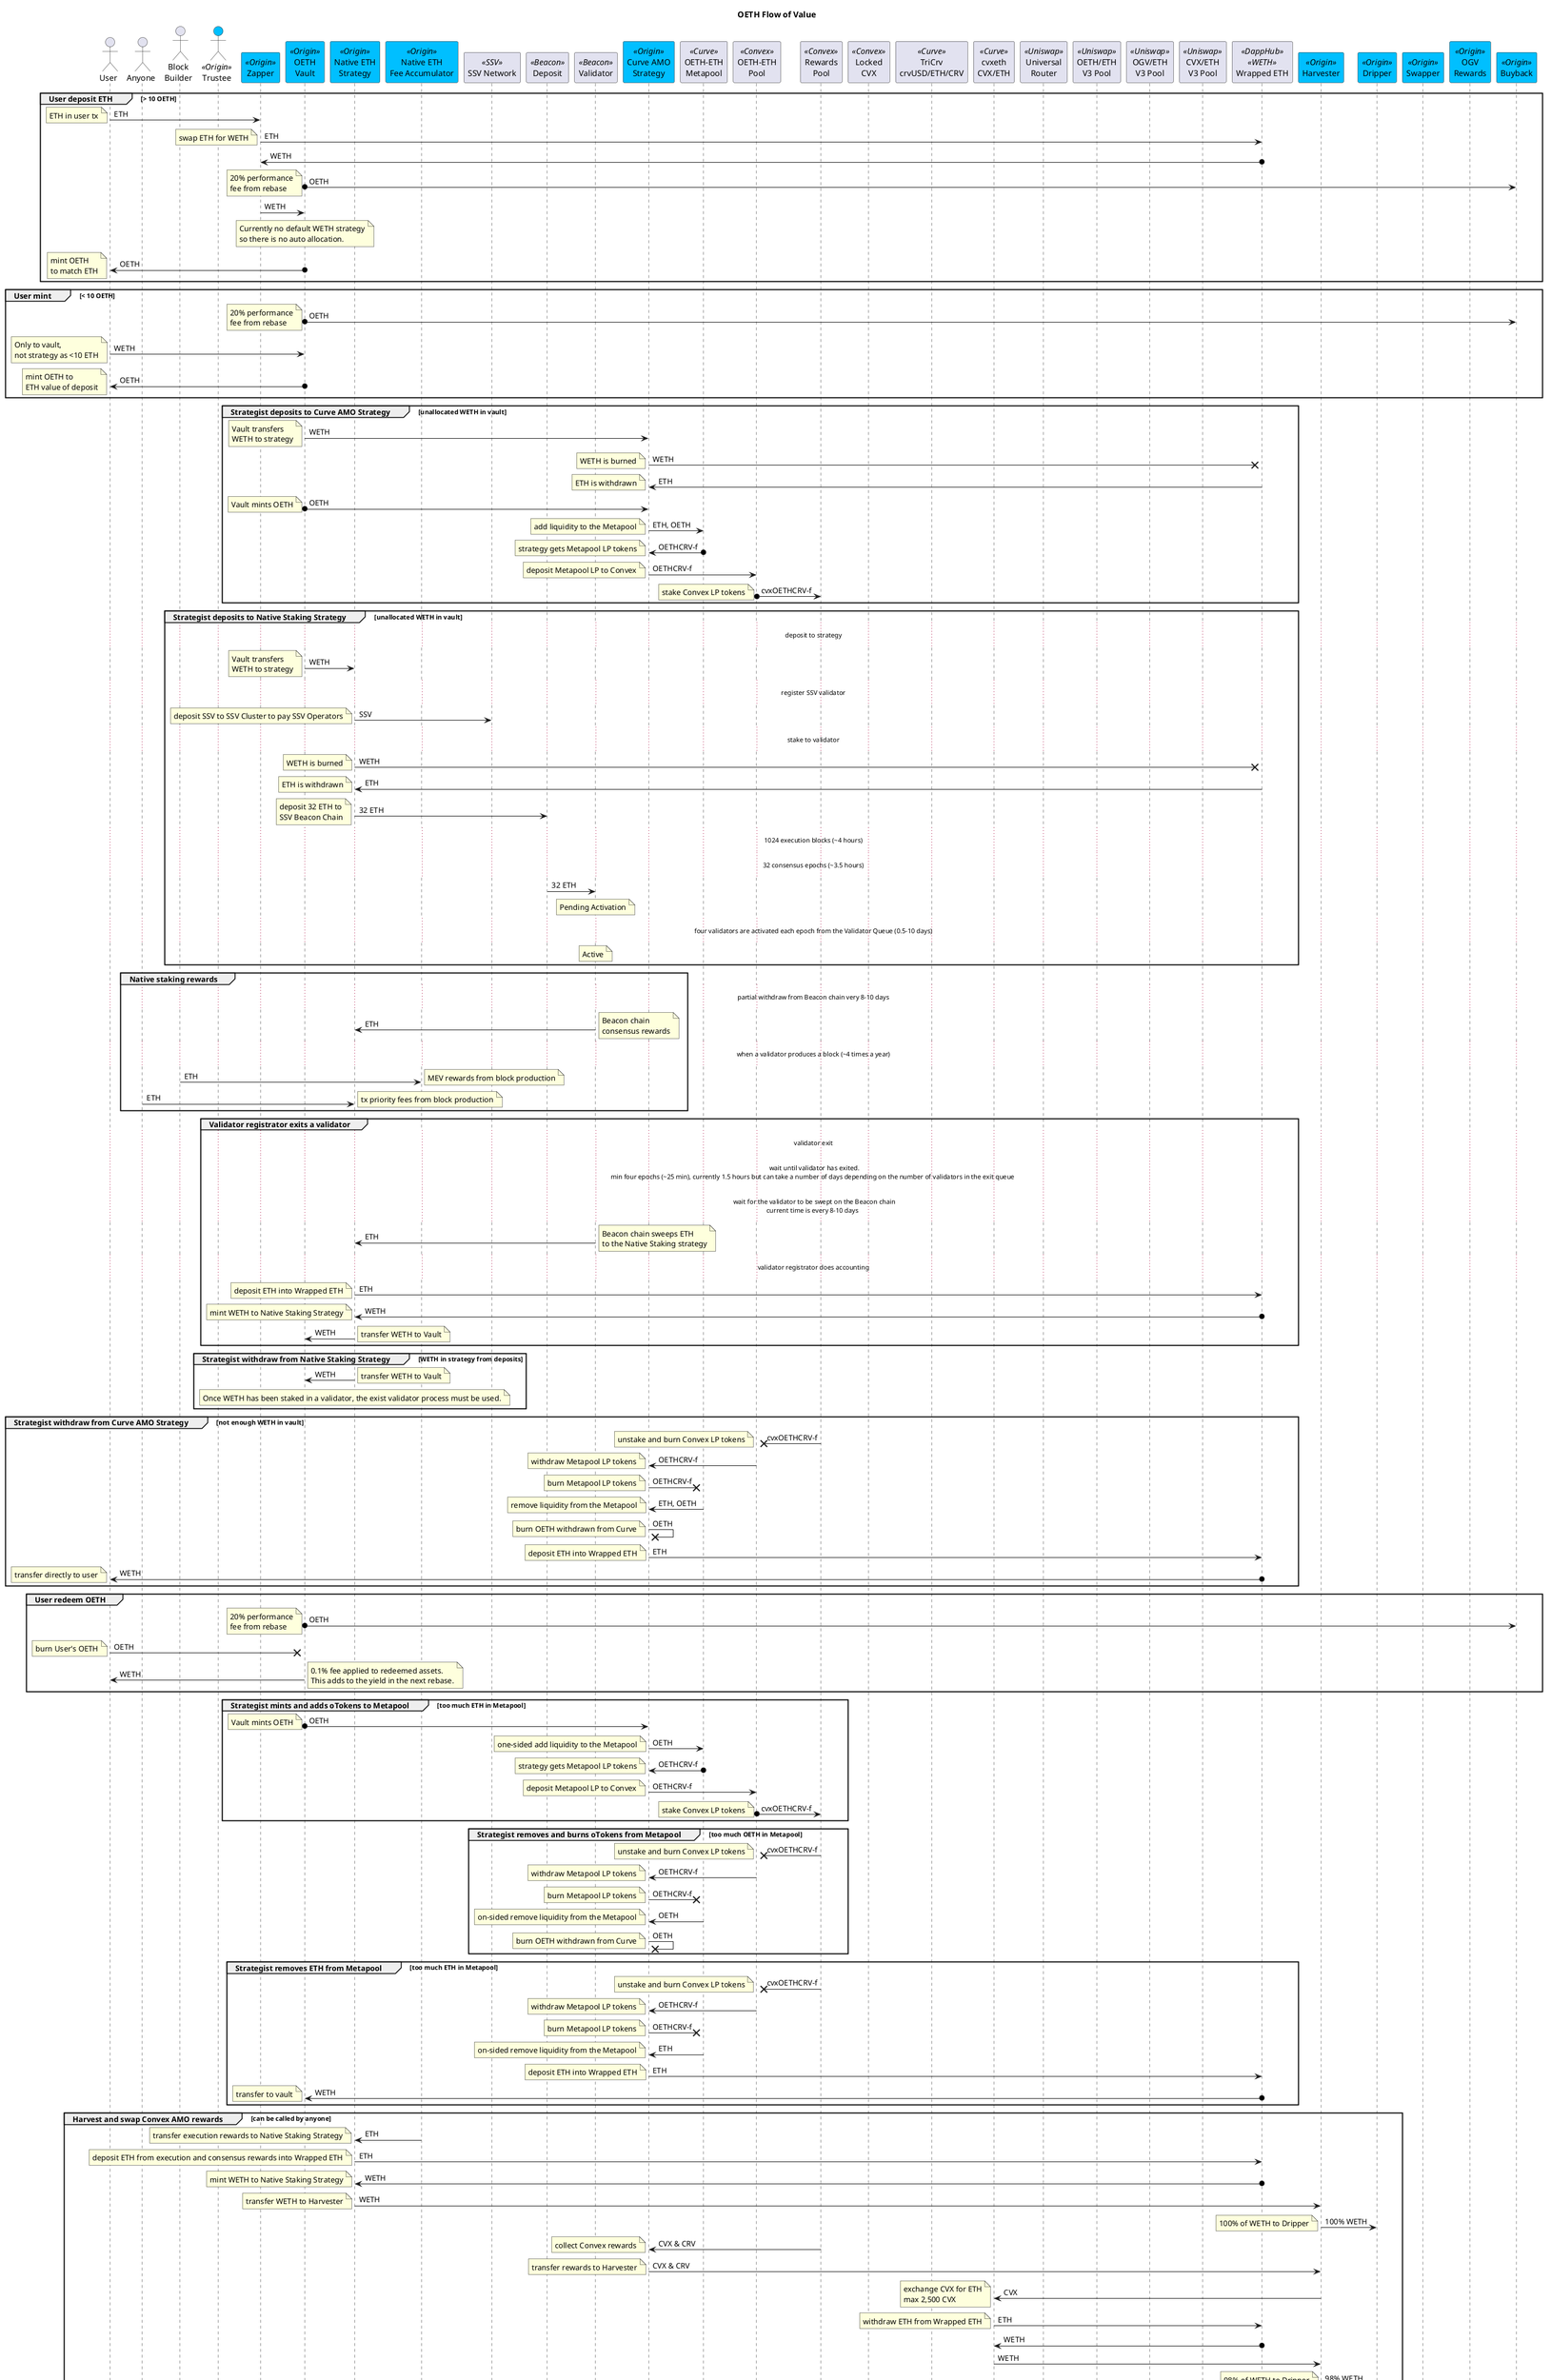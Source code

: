 @startuml

title "OETH Flow of Value"

actor "User" as user
actor "Anyone" as anyone
actor "Block\nBuilder" as mev
actor "Trustee" as trust <<Origin>> #DeepSkyBlue
participant "Zapper" as zap <<Origin>> #DeepSkyBlue
participant "OETH\nVault" as vault <<Origin>> #DeepSkyBlue

participant "Native ETH\nStrategy" as nativeStrat <<Origin>> #DeepSkyBlue
participant "Native ETH\nFee Accumulator" as feeAcc <<Origin>> #DeepSkyBlue
participant "SSV Network" as ssvNetwork <<SSV>>
participant "Deposit" as dep <<Beacon>>
participant "Validator" as val <<Beacon>>

participant "Curve AMO\nStrategy" as crvStrat <<Origin>> #DeepSkyBlue
participant "OETH-ETH\nMetapool" as oethCrv <<Curve>>
participant "OETH-ETH\nPool" as oethCvx <<Convex>>
participant "Rewards\nPool" as cvxRewards <<Convex>>
participant "Locked\nCVX" as icvx <<Convex>>

participant "TriCrv\ncrvUSD/ETH/CRV" as triCrv <<Curve>>
participant "cvxeth\nCVX/ETH" as cvxeth <<Curve>>
participant "Universal\nRouter" as uniRouter <<Uniswap>>
participant "OETH/ETH\nV3 Pool" as uniOeth <<Uniswap>>
participant "OGV/ETH\nV3 Pool" as uniOgv <<Uniswap>>
participant "CVX/ETH\nV3 Pool" as uniCvx <<Uniswap>>

participant "Wrapped ETH" as weth <<DappHub>><<WETH>>
participant "Harvester" as harv <<Origin>> #DeepSkyBlue
participant "Dripper" as drip <<Origin>> #DeepSkyBlue
participant "Swapper" as swapper <<Origin>> #DeepSkyBlue
participant "OGV\nRewards" as ogvRewards <<Origin>> #DeepSkyBlue
participant "Buyback" as buyBack <<Origin>> #DeepSkyBlue

' Deposit ETH via Zapper
group User deposit ETH [> 10 OETH]
user -> zap : ETH
note left : ETH in user tx

zap -> weth : ETH
note left : swap ETH for WETH
weth o-> zap : WETH

vault o-> buyBack : OETH
note left : 20% performance\nfee from rebase

zap -> vault : WETH

note over vault : Currently no default WETH strategy\nso there is no auto allocation.

vault o-> user : OETH
note left : mint OETH\nto match ETH
end


' Mint
group User mint [< 10 OETH]
vault o-> buyBack : OETH
note left : 20% performance\nfee from rebase

user -> vault : WETH
note left: Only to vault,\nnot strategy as <10 ETH
vault o-> user : OETH
note left : mint OETH to\nETH value of deposit
end

' Curve AMO Strategy
group Strategist deposits to Curve AMO Strategy [unallocated WETH in vault]
vault -> crvStrat : WETH
note left : Vault transfers\nWETH to strategy
crvStrat -x weth : WETH
note left : WETH is burned
weth -> crvStrat : ETH
note left : ETH is withdrawn

vault o-> crvStrat : OETH
note left : Vault mints OETH
crvStrat -> oethCrv : ETH, OETH
note left : add liquidity to the Metapool
oethCrv o-> crvStrat : OETHCRV-f
note left: strategy gets Metapool LP tokens

crvStrat -> oethCvx : OETHCRV-f
note left : deposit Metapool LP to Convex
oethCvx o-> cvxRewards : cvxOETHCRV-f
note left : stake Convex LP tokens
end

' Native staking strategy
group Strategist deposits to Native Staking Strategy [unallocated WETH in vault]

... deposit to strategy ...

vault -> nativeStrat : WETH
note left : Vault transfers\nWETH to strategy

... register SSV validator ...

nativeStrat -> ssvNetwork : SSV
note left : deposit SSV to SSV Cluster to pay SSV Operators

... stake to validator ...

nativeStrat -x weth : WETH
note left : WETH is burned
weth -> nativeStrat : ETH
note left : ETH is withdrawn

nativeStrat -> dep : 32 ETH
note left : deposit 32 ETH to\nSSV Beacon Chain

... 1024 execution blocks (~4 hours) ...
... 32 consensus epochs (~3.5 hours) ...

dep -> val : 32 ETH

note over val : Pending Activation

... four validators are activated each epoch from the Validator Queue (0.5-10 days) ...

note over val : Active

end


group Native staking rewards

... partial withdraw from Beacon chain very 8-10 days ...

val -> nativeStrat : ETH
note right : Beacon chain\nconsensus rewards

... when a validator produces a block (~4 times a year) ...

mev -> feeAcc : ETH
note right : MEV rewards from block production

anyone -> nativeStrat : ETH
note right : tx priority fees from block production

end

group Validator registrator exits a validator

... validator exit ...

... wait until validator has exited.\nmin four epochs (~25 min), currently 1.5 hours but can take a number of days depending on the number of validators in the exit queue ...

... wait for the validator to be swept on the Beacon chain\ncurrent time is every 8-10 days ...

val -> nativeStrat : ETH
note right : Beacon chain sweeps ETH\nto the Native Staking strategy

... validator registrator does accounting ...

nativeStrat -> weth : ETH
note left : deposit ETH into Wrapped ETH
weth o-> nativeStrat : WETH
note left : mint WETH to Native Staking Strategy

nativeStrat -> vault : WETH
note right : transfer WETH to Vault

end

group Strategist withdraw from Native Staking Strategy [WETH in strategy from deposits]

nativeStrat -> vault : WETH
note right : transfer WETH to Vault

note over nativeStrat : Once WETH has been staked in a validator, the exist validator process must be used.

end

' Curve AMO Strategy
group Strategist withdraw from Curve AMO Strategy [not enough WETH in vault]
cvxRewards -x oethCvx : cvxOETHCRV-f
note left : unstake and burn Convex LP tokens
oethCvx -> crvStrat : OETHCRV-f
note left : withdraw Metapool LP tokens

crvStrat -x oethCrv : OETHCRV-f
note left : burn Metapool LP tokens
oethCrv -> crvStrat : ETH, OETH
note left : remove liquidity from the Metapool

crvStrat -x crvStrat : OETH
note left : burn OETH withdrawn from Curve

crvStrat -> weth : ETH
note left : deposit ETH into Wrapped ETH
weth o-> user : WETH
note left : transfer directly to user
' weth o-> vault : WETH
' note left : transfer to vault
end

' Redeem
group User redeem OETH
vault o-> buyBack : OETH
note left : 20% performance\nfee from rebase

user -x vault : OETH
note left : burn User's OETH

vault -> user : WETH
note right : 0.1% fee applied to redeemed assets.\nThis adds to the yield in the next rebase.

end


' Curve AMO Strategy - mint and add oTokens
group Strategist mints and adds oTokens to Metapool [too much ETH in Metapool]
vault o-> crvStrat : OETH
note left : Vault mints OETH
crvStrat -> oethCrv : OETH
note left : one-sided add liquidity to the Metapool
oethCrv o-> crvStrat : OETHCRV-f
note left: strategy gets Metapool LP tokens

crvStrat -> oethCvx : OETHCRV-f
note left : deposit Metapool LP to Convex
oethCvx o-> cvxRewards : cvxOETHCRV-f
note left : stake Convex LP tokens
end

' Curve AMO Strategy - remove and burn OETH
group Strategist removes and burns oTokens from Metapool [too much OETH in Metapool]
cvxRewards -x oethCvx : cvxOETHCRV-f
note left : unstake and burn Convex LP tokens
oethCvx -> crvStrat : OETHCRV-f
note left : withdraw Metapool LP tokens

crvStrat -x oethCrv : OETHCRV-f
note left : burn Metapool LP tokens
oethCrv -> crvStrat : OETH
note left : on-sided remove liquidity from the Metapool

crvStrat -x crvStrat : OETH
note left : burn OETH withdrawn from Curve
end

' Curve AMO Strategy - remove ETH
group Strategist removes ETH from Metapool [too much ETH in Metapool]
cvxRewards -x oethCvx : cvxOETHCRV-f
note left : unstake and burn Convex LP tokens
oethCvx -> crvStrat : OETHCRV-f
note left : withdraw Metapool LP tokens

crvStrat -x oethCrv : OETHCRV-f
note left : burn Metapool LP tokens
oethCrv -> crvStrat : ETH
note left : on-sided remove liquidity from the Metapool

crvStrat -> weth : ETH
note left : deposit ETH into Wrapped ETH
weth o-> vault : WETH
note left : transfer to vault
end

' Harvest and swap Convex AMO
group Harvest and swap Convex AMO rewards [can be called by anyone]

feeAcc -> nativeStrat : ETH
note left : transfer execution rewards to Native Staking Strategy
nativeStrat -> weth : ETH
note left : deposit ETH from execution and consensus rewards into Wrapped ETH
weth o-> nativeStrat : WETH
note left : mint WETH to Native Staking Strategy
nativeStrat -> harv : WETH
note left : transfer WETH to Harvester
harv -> drip : 100% WETH
note left : 100% of WETH to Dripper

cvxRewards -> crvStrat : CVX & CRV
note left : collect Convex rewards
crvStrat -> harv : CVX & CRV
note left : transfer rewards to Harvester

harv -> cvxeth : CVX
note left : exchange CVX for ETH\nmax 2,500 CVX
cvxeth -> weth : ETH
note left : withdraw ETH from Wrapped ETH
weth o-> cvxeth : WETH
cvxeth -> harv : WETH
harv -> drip : 98% WETH
note left : 98% of WETH to Dripper
harv -> anyone : 2% WETH
note left : 2% of WETH\nto Harvest caller

harv -> triCrv : CRV
note left : exchange CRV for WETH\nmax 4,000 CRV
triCrv -> weth : ETH
note left : withdraw ETH from Wrapped ETH
weth o-> triCrv : WETH
triCrv -> harv : WETH
harv -> drip : 98% WETH
note left : 98% of WETH to Dripper
harv -> anyone : 2% WETH
note left : 2% of WETH\nto Harvest caller
end

' Collect and Rebase
group Collect and Rebase [can be called by anyone]

drip -> vault : WETH
note left : stream harvested WETH\nto Vault over 14 days

group Rebase [increase in underlying assets]
vault o-> vault : 80% OETH
note left : 80% of rebased\nto OETH holders

vault o-> buyBack : 20% OETH
note left : 20% of rebase\nto Buyback as\nperformance fee
end 
end

group OETH rewards

group OGV buyback for OGV stakers
buyBack -> uniRouter : 50% OETH
note left : transfer to Uniswap Router
uniRouter -> uniOeth : OETH
note left : swap OETH for WETH\nusing OETH/WETH V3 pool
uniOeth -> uniOgv : WETH
note left : swap WETH for OGV\nusing OGV/WETH V3 pool
uniOgv -> ogvRewards : OGV
note left : transfer OGV\nto Staking Rewards
end

group CVX buyback and locking for increased Convex rewards
buyBack -> uniRouter : 50% OETH
note left : transfer to Uniswap Router
uniRouter -> uniOeth : OETH
note left : swap OETH for WETH\nusing OETH/WETH V3 pool
uniOeth -> uniRouter : WETH
uniRouter -> uniCvx : WETH
note left : swap WETH for CVX\nusing CVX/WETH V3 pool
uniCvx -> buyBack : CVX
buyBack -> icvx : CVX
note left : lock CVX for \ngauge voting power
icvx o-> trust : vlCVX
note over trust : Trustee delegates\nvoting power
end

end

@enduml
